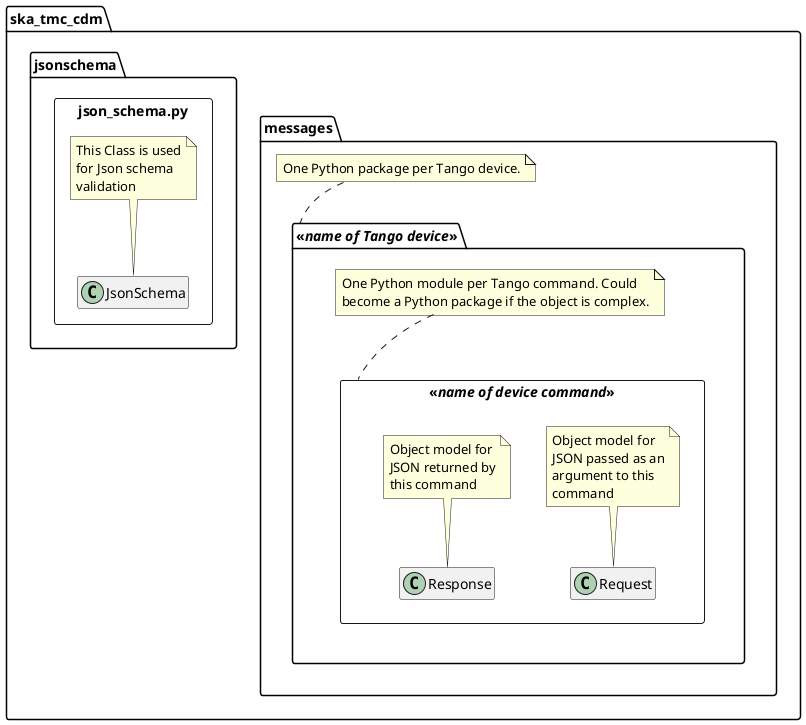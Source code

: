 @startuml
hide empty members


package ska_tmc_cdm {
  package messages {
    note as N1
      One Python package per Tango device.
    end note
    N1 .. "<<//name of Tango device//>>"

    package "<<//name of Tango device//>>" {
      package "<<//name of device command//>>" as command_py <<Rectangle>> {
        class Request
        note top of Request
          Object model for
          JSON passed as an
          argument to this
          command
        end note

        class Response
        note top of Response
          Object model for
          JSON returned by
          this command
        end note
      }

      note as N2
        One Python module per Tango command. Could
        become a Python package if the object is complex.
      end note
      N2 .. command_py

    }
  }

  package jsonschema {
    package json_schema.py as json_schema_py <<Rectangle>> {
      class JsonSchema {}
      note top of JsonSchema
         This Class is used
         for Json schema
         validation
      end note
    }
  }
}

@enduml